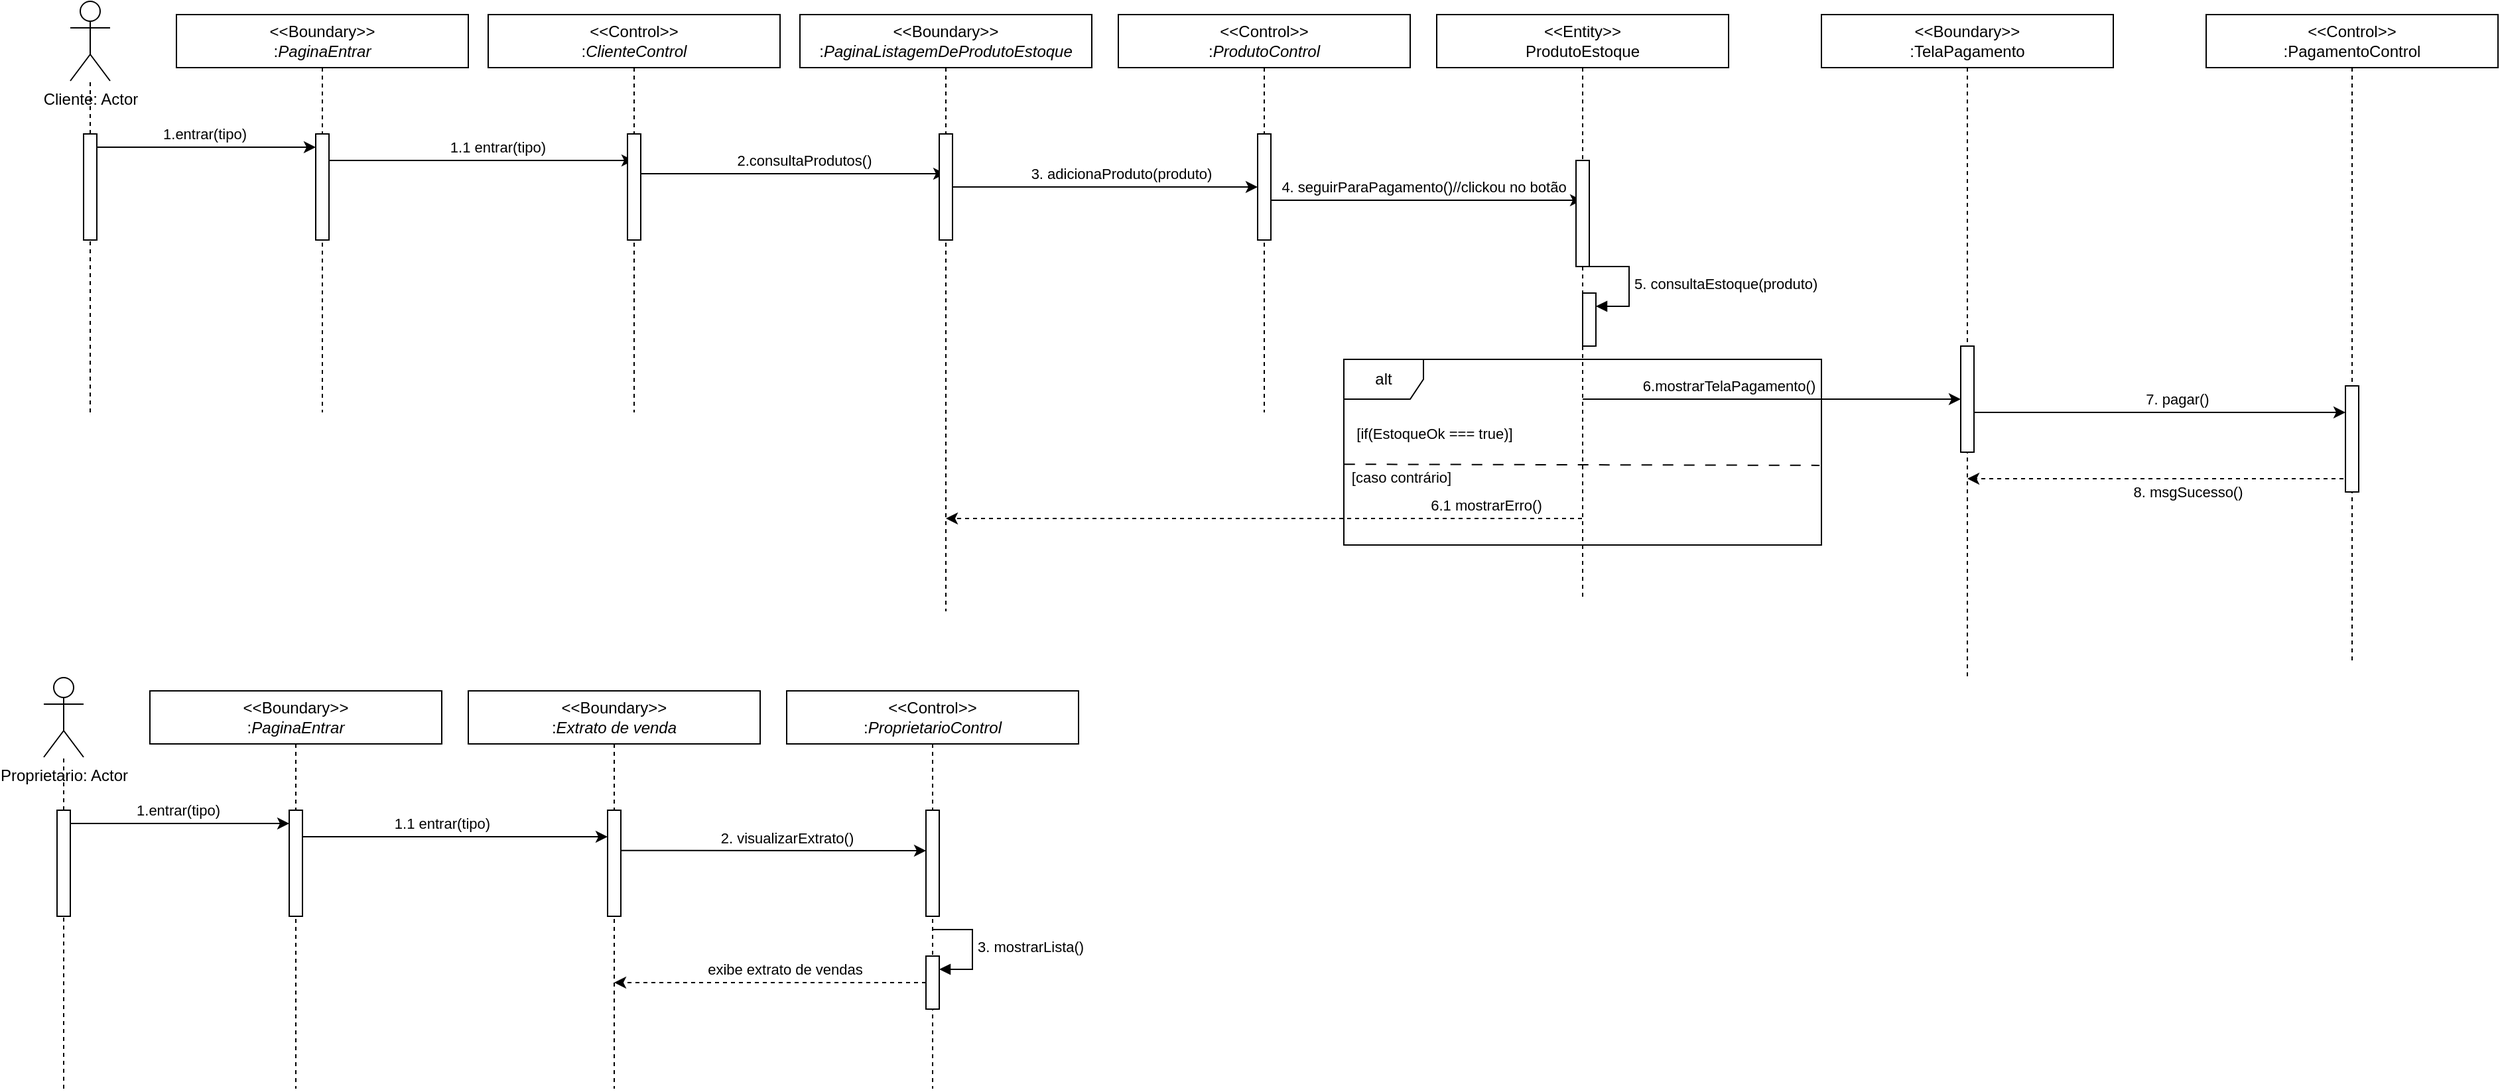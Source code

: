 <mxfile version="24.4.13" type="github">
  <diagram name="Page-1" id="2YBvvXClWsGukQMizWep">
    <mxGraphModel dx="2390" dy="1243" grid="1" gridSize="10" guides="1" tooltips="1" connect="1" arrows="1" fold="1" page="1" pageScale="1" pageWidth="850" pageHeight="1100" math="0" shadow="0">
      <root>
        <mxCell id="0" />
        <mxCell id="1" parent="0" />
        <mxCell id="dIbCbMfK42CENRf47W4k-7" value="Cliente: Actor" style="shape=umlActor;verticalLabelPosition=bottom;verticalAlign=top;html=1;outlineConnect=0;" parent="1" vertex="1">
          <mxGeometry x="110" y="50" width="30" height="60" as="geometry" />
        </mxCell>
        <mxCell id="dIbCbMfK42CENRf47W4k-8" value="" style="endArrow=none;dashed=1;html=1;rounded=0;" parent="1" source="dIbCbMfK42CENRf47W4k-10" target="dIbCbMfK42CENRf47W4k-7" edge="1">
          <mxGeometry width="50" height="50" relative="1" as="geometry">
            <mxPoint x="125" y="360" as="sourcePoint" />
            <mxPoint x="390" y="160" as="targetPoint" />
          </mxGeometry>
        </mxCell>
        <mxCell id="dIbCbMfK42CENRf47W4k-9" value="" style="endArrow=none;dashed=1;html=1;rounded=0;" parent="1" target="dIbCbMfK42CENRf47W4k-10" edge="1">
          <mxGeometry width="50" height="50" relative="1" as="geometry">
            <mxPoint x="125" y="360" as="sourcePoint" />
            <mxPoint x="125" y="110" as="targetPoint" />
          </mxGeometry>
        </mxCell>
        <mxCell id="dIbCbMfK42CENRf47W4k-15" style="edgeStyle=orthogonalEdgeStyle;rounded=0;orthogonalLoop=1;jettySize=auto;html=1;curved=0;" parent="1" source="dIbCbMfK42CENRf47W4k-10" target="dIbCbMfK42CENRf47W4k-14" edge="1">
          <mxGeometry relative="1" as="geometry">
            <Array as="points">
              <mxPoint x="240" y="160" />
              <mxPoint x="240" y="160" />
            </Array>
          </mxGeometry>
        </mxCell>
        <mxCell id="dIbCbMfK42CENRf47W4k-16" value="1.entrar(tipo)" style="edgeLabel;html=1;align=center;verticalAlign=middle;resizable=0;points=[];" parent="dIbCbMfK42CENRf47W4k-15" vertex="1" connectable="0">
          <mxGeometry x="-0.257" y="1" relative="1" as="geometry">
            <mxPoint x="19" y="-9" as="offset" />
          </mxGeometry>
        </mxCell>
        <mxCell id="dIbCbMfK42CENRf47W4k-10" value="" style="html=1;points=[[0,0,0,0,5],[0,1,0,0,-5],[1,0,0,0,5],[1,1,0,0,-5]];perimeter=orthogonalPerimeter;outlineConnect=0;targetShapes=umlLifeline;portConstraint=eastwest;newEdgeStyle={&quot;curved&quot;:0,&quot;rounded&quot;:0};" parent="1" vertex="1">
          <mxGeometry x="120" y="150" width="10" height="80" as="geometry" />
        </mxCell>
        <mxCell id="dIbCbMfK42CENRf47W4k-11" value="&amp;lt;&amp;lt;Boundary&amp;gt;&amp;gt;&lt;div&gt;:&lt;span style=&quot;font-style: italic; text-wrap: nowrap; background-color: initial;&quot;&gt;PaginaEntrar&lt;/span&gt;&lt;/div&gt;" style="shape=umlLifeline;perimeter=lifelinePerimeter;whiteSpace=wrap;html=1;container=0;dropTarget=0;collapsible=0;recursiveResize=0;outlineConnect=0;portConstraint=eastwest;newEdgeStyle={&quot;edgeStyle&quot;:&quot;elbowEdgeStyle&quot;,&quot;elbow&quot;:&quot;vertical&quot;,&quot;curved&quot;:0,&quot;rounded&quot;:0};" parent="1" vertex="1">
          <mxGeometry x="190" y="60" width="220" height="300" as="geometry" />
        </mxCell>
        <mxCell id="dIbCbMfK42CENRf47W4k-37" style="edgeStyle=elbowEdgeStyle;rounded=0;orthogonalLoop=1;jettySize=auto;html=1;elbow=vertical;curved=0;" parent="dIbCbMfK42CENRf47W4k-11" target="dIbCbMfK42CENRf47W4k-41" edge="1">
          <mxGeometry relative="1" as="geometry">
            <mxPoint x="290.0" y="110.21" as="targetPoint" />
            <mxPoint x="115" y="110.003" as="sourcePoint" />
          </mxGeometry>
        </mxCell>
        <mxCell id="dIbCbMfK42CENRf47W4k-38" value="1.1 entrar(tipo)" style="edgeLabel;html=1;align=center;verticalAlign=middle;resizable=0;points=[];" parent="dIbCbMfK42CENRf47W4k-37" vertex="1" connectable="0">
          <mxGeometry x="0.163" y="2" relative="1" as="geometry">
            <mxPoint x="-7" y="-8" as="offset" />
          </mxGeometry>
        </mxCell>
        <mxCell id="dIbCbMfK42CENRf47W4k-14" value="" style="html=1;points=[];perimeter=orthogonalPerimeter;outlineConnect=0;targetShapes=umlLifeline;portConstraint=eastwest;newEdgeStyle={&quot;edgeStyle&quot;:&quot;elbowEdgeStyle&quot;,&quot;elbow&quot;:&quot;vertical&quot;,&quot;curved&quot;:0,&quot;rounded&quot;:0};" parent="dIbCbMfK42CENRf47W4k-11" vertex="1">
          <mxGeometry x="105" y="90" width="10" height="80" as="geometry" />
        </mxCell>
        <mxCell id="dIbCbMfK42CENRf47W4k-41" value="&amp;lt;&amp;lt;Control&amp;gt;&amp;gt;&lt;div&gt;:&lt;span style=&quot;font-style: italic; text-wrap: nowrap; background-color: initial;&quot;&gt;ClienteControl&lt;/span&gt;&lt;/div&gt;" style="shape=umlLifeline;perimeter=lifelinePerimeter;whiteSpace=wrap;html=1;container=0;dropTarget=0;collapsible=0;recursiveResize=0;outlineConnect=0;portConstraint=eastwest;newEdgeStyle={&quot;edgeStyle&quot;:&quot;elbowEdgeStyle&quot;,&quot;elbow&quot;:&quot;vertical&quot;,&quot;curved&quot;:0,&quot;rounded&quot;:0};" parent="1" vertex="1">
          <mxGeometry x="425" y="60" width="220" height="300" as="geometry" />
        </mxCell>
        <mxCell id="dIbCbMfK42CENRf47W4k-42" style="edgeStyle=elbowEdgeStyle;rounded=0;orthogonalLoop=1;jettySize=auto;html=1;elbow=vertical;curved=0;" parent="dIbCbMfK42CENRf47W4k-41" target="dIbCbMfK42CENRf47W4k-47" edge="1">
          <mxGeometry relative="1" as="geometry">
            <mxPoint x="315" y="120" as="targetPoint" />
            <mxPoint x="115" y="110.003" as="sourcePoint" />
            <Array as="points">
              <mxPoint x="205" y="120" />
            </Array>
          </mxGeometry>
        </mxCell>
        <mxCell id="dIbCbMfK42CENRf47W4k-43" value="2.consultaProdutos()" style="edgeLabel;html=1;align=center;verticalAlign=middle;resizable=0;points=[];" parent="dIbCbMfK42CENRf47W4k-42" vertex="1" connectable="0">
          <mxGeometry x="0.163" y="2" relative="1" as="geometry">
            <mxPoint x="-7" y="-8" as="offset" />
          </mxGeometry>
        </mxCell>
        <mxCell id="dIbCbMfK42CENRf47W4k-44" value="" style="html=1;points=[];perimeter=orthogonalPerimeter;outlineConnect=0;targetShapes=umlLifeline;portConstraint=eastwest;newEdgeStyle={&quot;edgeStyle&quot;:&quot;elbowEdgeStyle&quot;,&quot;elbow&quot;:&quot;vertical&quot;,&quot;curved&quot;:0,&quot;rounded&quot;:0};" parent="dIbCbMfK42CENRf47W4k-41" vertex="1">
          <mxGeometry x="105" y="90" width="10" height="80" as="geometry" />
        </mxCell>
        <mxCell id="dIbCbMfK42CENRf47W4k-47" value="&amp;lt;&amp;lt;Boundary&amp;gt;&amp;gt;&lt;div&gt;:&lt;span style=&quot;font-style: italic; text-wrap: nowrap; background-color: initial;&quot;&gt;PaginaListagemDeProdutoEstoque&lt;/span&gt;&lt;/div&gt;" style="shape=umlLifeline;perimeter=lifelinePerimeter;whiteSpace=wrap;html=1;container=0;dropTarget=0;collapsible=0;recursiveResize=0;outlineConnect=0;portConstraint=eastwest;newEdgeStyle={&quot;edgeStyle&quot;:&quot;elbowEdgeStyle&quot;,&quot;elbow&quot;:&quot;vertical&quot;,&quot;curved&quot;:0,&quot;rounded&quot;:0};" parent="1" vertex="1">
          <mxGeometry x="660" y="60" width="220" height="450" as="geometry" />
        </mxCell>
        <mxCell id="dIbCbMfK42CENRf47W4k-50" value="" style="html=1;points=[];perimeter=orthogonalPerimeter;outlineConnect=0;targetShapes=umlLifeline;portConstraint=eastwest;newEdgeStyle={&quot;edgeStyle&quot;:&quot;elbowEdgeStyle&quot;,&quot;elbow&quot;:&quot;vertical&quot;,&quot;curved&quot;:0,&quot;rounded&quot;:0};" parent="dIbCbMfK42CENRf47W4k-47" vertex="1">
          <mxGeometry x="105" y="90" width="10" height="80" as="geometry" />
        </mxCell>
        <mxCell id="dIbCbMfK42CENRf47W4k-52" value="&amp;lt;&amp;lt;Control&amp;gt;&amp;gt;&lt;div&gt;:&lt;span style=&quot;font-style: italic; text-wrap: nowrap; background-color: initial;&quot;&gt;ProdutoControl&lt;/span&gt;&lt;/div&gt;" style="shape=umlLifeline;perimeter=lifelinePerimeter;whiteSpace=wrap;html=1;container=0;dropTarget=0;collapsible=0;recursiveResize=0;outlineConnect=0;portConstraint=eastwest;newEdgeStyle={&quot;edgeStyle&quot;:&quot;elbowEdgeStyle&quot;,&quot;elbow&quot;:&quot;vertical&quot;,&quot;curved&quot;:0,&quot;rounded&quot;:0};" parent="1" vertex="1">
          <mxGeometry x="900" y="60" width="220" height="300" as="geometry" />
        </mxCell>
        <mxCell id="dIbCbMfK42CENRf47W4k-55" value="" style="html=1;points=[];perimeter=orthogonalPerimeter;outlineConnect=0;targetShapes=umlLifeline;portConstraint=eastwest;newEdgeStyle={&quot;edgeStyle&quot;:&quot;elbowEdgeStyle&quot;,&quot;elbow&quot;:&quot;vertical&quot;,&quot;curved&quot;:0,&quot;rounded&quot;:0};" parent="dIbCbMfK42CENRf47W4k-52" vertex="1">
          <mxGeometry x="105" y="90" width="10" height="80" as="geometry" />
        </mxCell>
        <mxCell id="dIbCbMfK42CENRf47W4k-48" style="edgeStyle=elbowEdgeStyle;rounded=0;orthogonalLoop=1;jettySize=auto;html=1;elbow=vertical;curved=0;" parent="1" source="dIbCbMfK42CENRf47W4k-50" target="dIbCbMfK42CENRf47W4k-55" edge="1">
          <mxGeometry relative="1" as="geometry">
            <mxPoint x="950" y="190" as="targetPoint" />
            <mxPoint x="1130" y="260" as="sourcePoint" />
            <Array as="points" />
          </mxGeometry>
        </mxCell>
        <mxCell id="dIbCbMfK42CENRf47W4k-49" value="3. adicionaProduto(produto)" style="edgeLabel;html=1;align=center;verticalAlign=middle;resizable=0;points=[];" parent="dIbCbMfK42CENRf47W4k-48" vertex="1" connectable="0">
          <mxGeometry x="0.163" y="2" relative="1" as="geometry">
            <mxPoint x="-7" y="-8" as="offset" />
          </mxGeometry>
        </mxCell>
        <mxCell id="dIbCbMfK42CENRf47W4k-53" style="edgeStyle=elbowEdgeStyle;rounded=0;orthogonalLoop=1;jettySize=auto;html=1;elbow=vertical;curved=0;" parent="1" target="dIbCbMfK42CENRf47W4k-62" edge="1">
          <mxGeometry relative="1" as="geometry">
            <mxPoint x="1210" y="200" as="targetPoint" />
            <mxPoint x="1015" y="200" as="sourcePoint" />
            <Array as="points" />
          </mxGeometry>
        </mxCell>
        <mxCell id="dIbCbMfK42CENRf47W4k-65" value="4. seguirParaPagamento()//clickou no botão" style="edgeLabel;html=1;align=center;verticalAlign=middle;resizable=0;points=[];" parent="dIbCbMfK42CENRf47W4k-53" vertex="1" connectable="0">
          <mxGeometry x="-0.268" relative="1" as="geometry">
            <mxPoint x="29" y="-10" as="offset" />
          </mxGeometry>
        </mxCell>
        <mxCell id="dIbCbMfK42CENRf47W4k-84" style="edgeStyle=elbowEdgeStyle;rounded=0;orthogonalLoop=1;jettySize=auto;html=1;elbow=vertical;curved=0;" parent="1" source="dIbCbMfK42CENRf47W4k-62" target="dIbCbMfK42CENRf47W4k-83" edge="1">
          <mxGeometry relative="1" as="geometry" />
        </mxCell>
        <mxCell id="dIbCbMfK42CENRf47W4k-85" value="6.mostrarTelaPagamento()" style="edgeLabel;html=1;align=center;verticalAlign=middle;resizable=0;points=[];" parent="dIbCbMfK42CENRf47W4k-84" vertex="1" connectable="0">
          <mxGeometry x="0.047" y="1" relative="1" as="geometry">
            <mxPoint x="-39" y="-9" as="offset" />
          </mxGeometry>
        </mxCell>
        <mxCell id="dIbCbMfK42CENRf47W4k-86" style="edgeStyle=elbowEdgeStyle;rounded=0;orthogonalLoop=1;jettySize=auto;html=1;elbow=vertical;curved=0;dashed=1;" parent="1" source="dIbCbMfK42CENRf47W4k-62" target="dIbCbMfK42CENRf47W4k-47" edge="1">
          <mxGeometry relative="1" as="geometry">
            <Array as="points">
              <mxPoint x="1030" y="440" />
            </Array>
          </mxGeometry>
        </mxCell>
        <mxCell id="dIbCbMfK42CENRf47W4k-87" value="6.1 mostrarErro()" style="edgeLabel;html=1;align=center;verticalAlign=middle;resizable=0;points=[];" parent="dIbCbMfK42CENRf47W4k-86" vertex="1" connectable="0">
          <mxGeometry x="-0.694" y="1" relative="1" as="geometry">
            <mxPoint x="1" y="-11" as="offset" />
          </mxGeometry>
        </mxCell>
        <mxCell id="dIbCbMfK42CENRf47W4k-62" value="&amp;lt;&amp;lt;Entity&amp;gt;&amp;gt;&lt;div&gt;ProdutoEstoque&lt;/div&gt;" style="shape=umlLifeline;perimeter=lifelinePerimeter;whiteSpace=wrap;html=1;container=0;dropTarget=0;collapsible=0;recursiveResize=0;outlineConnect=0;portConstraint=eastwest;newEdgeStyle={&quot;edgeStyle&quot;:&quot;elbowEdgeStyle&quot;,&quot;elbow&quot;:&quot;vertical&quot;,&quot;curved&quot;:0,&quot;rounded&quot;:0};" parent="1" vertex="1">
          <mxGeometry x="1140" y="60" width="220" height="440" as="geometry" />
        </mxCell>
        <mxCell id="dIbCbMfK42CENRf47W4k-63" value="" style="html=1;points=[];perimeter=orthogonalPerimeter;outlineConnect=0;targetShapes=umlLifeline;portConstraint=eastwest;newEdgeStyle={&quot;edgeStyle&quot;:&quot;elbowEdgeStyle&quot;,&quot;elbow&quot;:&quot;vertical&quot;,&quot;curved&quot;:0,&quot;rounded&quot;:0};" parent="dIbCbMfK42CENRf47W4k-62" vertex="1">
          <mxGeometry x="105" y="110" width="10" height="80" as="geometry" />
        </mxCell>
        <mxCell id="dIbCbMfK42CENRf47W4k-74" value="" style="html=1;points=[[0,0,0,0,5],[0,1,0,0,-5],[1,0,0,0,5],[1,1,0,0,-5]];perimeter=orthogonalPerimeter;outlineConnect=0;targetShapes=umlLifeline;portConstraint=eastwest;newEdgeStyle={&quot;curved&quot;:0,&quot;rounded&quot;:0};" parent="dIbCbMfK42CENRf47W4k-62" vertex="1">
          <mxGeometry x="110" y="210" width="10" height="40" as="geometry" />
        </mxCell>
        <mxCell id="dIbCbMfK42CENRf47W4k-75" value="&lt;span style=&quot;text-align: center;&quot;&gt;5. consultaEstoque(produto)&lt;/span&gt;" style="html=1;align=left;spacingLeft=2;endArrow=block;rounded=0;edgeStyle=orthogonalEdgeStyle;curved=0;rounded=0;" parent="dIbCbMfK42CENRf47W4k-62" target="dIbCbMfK42CENRf47W4k-74" edge="1">
          <mxGeometry relative="1" as="geometry">
            <mxPoint x="115" y="190" as="sourcePoint" />
            <Array as="points">
              <mxPoint x="145" y="220" />
            </Array>
          </mxGeometry>
        </mxCell>
        <mxCell id="dIbCbMfK42CENRf47W4k-76" value="alt" style="shape=umlFrame;whiteSpace=wrap;html=1;pointerEvents=0;" parent="1" vertex="1">
          <mxGeometry x="1070" y="320" width="360" height="140" as="geometry" />
        </mxCell>
        <mxCell id="dIbCbMfK42CENRf47W4k-78" value="" style="endArrow=none;dashed=1;html=1;rounded=0;entryX=0.996;entryY=0.571;entryDx=0;entryDy=0;entryPerimeter=0;exitX=0.001;exitY=0.565;exitDx=0;exitDy=0;exitPerimeter=0;dashPattern=8 8;" parent="1" source="dIbCbMfK42CENRf47W4k-76" target="dIbCbMfK42CENRf47W4k-76" edge="1">
          <mxGeometry width="50" height="50" relative="1" as="geometry">
            <mxPoint x="1160" y="400" as="sourcePoint" />
            <mxPoint x="1100" y="270" as="targetPoint" />
          </mxGeometry>
        </mxCell>
        <mxCell id="dIbCbMfK42CENRf47W4k-79" value="[if(EstoqueOk === true)]" style="edgeLabel;html=1;align=center;verticalAlign=middle;resizable=0;points=[];" parent="dIbCbMfK42CENRf47W4k-78" vertex="1" connectable="0">
          <mxGeometry x="-0.866" y="1" relative="1" as="geometry">
            <mxPoint x="43" y="-22" as="offset" />
          </mxGeometry>
        </mxCell>
        <mxCell id="dIbCbMfK42CENRf47W4k-80" value="[caso contrário]" style="edgeLabel;html=1;align=center;verticalAlign=middle;resizable=0;points=[];" parent="1" vertex="1" connectable="0">
          <mxGeometry x="1159.996" y="410.002" as="geometry">
            <mxPoint x="-47" y="-1" as="offset" />
          </mxGeometry>
        </mxCell>
        <mxCell id="dIbCbMfK42CENRf47W4k-82" value="&amp;lt;&amp;lt;Boundary&amp;gt;&amp;gt;&lt;div&gt;:TelaPagamento&lt;/div&gt;" style="shape=umlLifeline;perimeter=lifelinePerimeter;whiteSpace=wrap;html=1;container=0;dropTarget=0;collapsible=0;recursiveResize=0;outlineConnect=0;portConstraint=eastwest;newEdgeStyle={&quot;edgeStyle&quot;:&quot;elbowEdgeStyle&quot;,&quot;elbow&quot;:&quot;vertical&quot;,&quot;curved&quot;:0,&quot;rounded&quot;:0};" parent="1" vertex="1">
          <mxGeometry x="1430" y="60" width="220" height="500" as="geometry" />
        </mxCell>
        <mxCell id="dIbCbMfK42CENRf47W4k-83" value="" style="html=1;points=[];perimeter=orthogonalPerimeter;outlineConnect=0;targetShapes=umlLifeline;portConstraint=eastwest;newEdgeStyle={&quot;edgeStyle&quot;:&quot;elbowEdgeStyle&quot;,&quot;elbow&quot;:&quot;vertical&quot;,&quot;curved&quot;:0,&quot;rounded&quot;:0};" parent="dIbCbMfK42CENRf47W4k-82" vertex="1">
          <mxGeometry x="105" y="250" width="10" height="80" as="geometry" />
        </mxCell>
        <mxCell id="dIbCbMfK42CENRf47W4k-94" style="edgeStyle=elbowEdgeStyle;rounded=0;orthogonalLoop=1;jettySize=auto;html=1;elbow=vertical;curved=0;dashed=1;" parent="1" source="dIbCbMfK42CENRf47W4k-90" target="dIbCbMfK42CENRf47W4k-82" edge="1">
          <mxGeometry relative="1" as="geometry">
            <Array as="points">
              <mxPoint x="1680" y="410" />
            </Array>
          </mxGeometry>
        </mxCell>
        <mxCell id="dIbCbMfK42CENRf47W4k-95" value="8. msgSucesso()" style="edgeLabel;html=1;align=center;verticalAlign=middle;resizable=0;points=[];" parent="dIbCbMfK42CENRf47W4k-94" vertex="1" connectable="0">
          <mxGeometry x="-0.144" y="-2" relative="1" as="geometry">
            <mxPoint y="12" as="offset" />
          </mxGeometry>
        </mxCell>
        <mxCell id="dIbCbMfK42CENRf47W4k-90" value="&amp;lt;&amp;lt;Control&amp;gt;&amp;gt;&lt;div&gt;:PagamentoControl&lt;/div&gt;" style="shape=umlLifeline;perimeter=lifelinePerimeter;whiteSpace=wrap;html=1;container=0;dropTarget=0;collapsible=0;recursiveResize=0;outlineConnect=0;portConstraint=eastwest;newEdgeStyle={&quot;edgeStyle&quot;:&quot;elbowEdgeStyle&quot;,&quot;elbow&quot;:&quot;vertical&quot;,&quot;curved&quot;:0,&quot;rounded&quot;:0};" parent="1" vertex="1">
          <mxGeometry x="1720" y="60" width="220" height="490" as="geometry" />
        </mxCell>
        <mxCell id="dIbCbMfK42CENRf47W4k-93" value="" style="html=1;points=[];perimeter=orthogonalPerimeter;outlineConnect=0;targetShapes=umlLifeline;portConstraint=eastwest;newEdgeStyle={&quot;edgeStyle&quot;:&quot;elbowEdgeStyle&quot;,&quot;elbow&quot;:&quot;vertical&quot;,&quot;curved&quot;:0,&quot;rounded&quot;:0};" parent="dIbCbMfK42CENRf47W4k-90" vertex="1">
          <mxGeometry x="105" y="280" width="10" height="80" as="geometry" />
        </mxCell>
        <mxCell id="dIbCbMfK42CENRf47W4k-88" style="edgeStyle=elbowEdgeStyle;rounded=0;orthogonalLoop=1;jettySize=auto;html=1;elbow=vertical;curved=0;" parent="1" source="dIbCbMfK42CENRf47W4k-83" target="dIbCbMfK42CENRf47W4k-93" edge="1">
          <mxGeometry relative="1" as="geometry">
            <mxPoint x="1830" y="360" as="targetPoint" />
            <Array as="points">
              <mxPoint x="1690" y="360" />
            </Array>
          </mxGeometry>
        </mxCell>
        <mxCell id="dIbCbMfK42CENRf47W4k-89" value="7. pagar()" style="edgeLabel;html=1;align=center;verticalAlign=middle;resizable=0;points=[];" parent="dIbCbMfK42CENRf47W4k-88" vertex="1" connectable="0">
          <mxGeometry x="0.131" y="3" relative="1" as="geometry">
            <mxPoint x="-6" y="-7" as="offset" />
          </mxGeometry>
        </mxCell>
        <mxCell id="2fTjNTlabWZ_PsEadNUo-11" value="Proprietario: Actor" style="shape=umlActor;verticalLabelPosition=bottom;verticalAlign=top;html=1;outlineConnect=0;" vertex="1" parent="1">
          <mxGeometry x="90" y="560" width="30" height="60" as="geometry" />
        </mxCell>
        <mxCell id="2fTjNTlabWZ_PsEadNUo-12" value="" style="endArrow=none;dashed=1;html=1;rounded=0;" edge="1" parent="1" source="2fTjNTlabWZ_PsEadNUo-16" target="2fTjNTlabWZ_PsEadNUo-11">
          <mxGeometry width="50" height="50" relative="1" as="geometry">
            <mxPoint x="105" y="870" as="sourcePoint" />
            <mxPoint x="370" y="670" as="targetPoint" />
          </mxGeometry>
        </mxCell>
        <mxCell id="2fTjNTlabWZ_PsEadNUo-13" value="" style="endArrow=none;dashed=1;html=1;rounded=0;" edge="1" parent="1" target="2fTjNTlabWZ_PsEadNUo-16">
          <mxGeometry width="50" height="50" relative="1" as="geometry">
            <mxPoint x="105" y="870" as="sourcePoint" />
            <mxPoint x="105" y="620" as="targetPoint" />
          </mxGeometry>
        </mxCell>
        <mxCell id="2fTjNTlabWZ_PsEadNUo-14" style="edgeStyle=orthogonalEdgeStyle;rounded=0;orthogonalLoop=1;jettySize=auto;html=1;curved=0;" edge="1" parent="1" source="2fTjNTlabWZ_PsEadNUo-16" target="2fTjNTlabWZ_PsEadNUo-20">
          <mxGeometry relative="1" as="geometry">
            <Array as="points">
              <mxPoint x="220" y="670" />
              <mxPoint x="220" y="670" />
            </Array>
          </mxGeometry>
        </mxCell>
        <mxCell id="2fTjNTlabWZ_PsEadNUo-15" value="1.entrar(tipo)" style="edgeLabel;html=1;align=center;verticalAlign=middle;resizable=0;points=[];" vertex="1" connectable="0" parent="2fTjNTlabWZ_PsEadNUo-14">
          <mxGeometry x="-0.257" y="1" relative="1" as="geometry">
            <mxPoint x="19" y="-9" as="offset" />
          </mxGeometry>
        </mxCell>
        <mxCell id="2fTjNTlabWZ_PsEadNUo-16" value="" style="html=1;points=[[0,0,0,0,5],[0,1,0,0,-5],[1,0,0,0,5],[1,1,0,0,-5]];perimeter=orthogonalPerimeter;outlineConnect=0;targetShapes=umlLifeline;portConstraint=eastwest;newEdgeStyle={&quot;curved&quot;:0,&quot;rounded&quot;:0};" vertex="1" parent="1">
          <mxGeometry x="100" y="660" width="10" height="80" as="geometry" />
        </mxCell>
        <mxCell id="2fTjNTlabWZ_PsEadNUo-17" value="&amp;lt;&amp;lt;Boundary&amp;gt;&amp;gt;&lt;div&gt;:&lt;span style=&quot;font-style: italic; text-wrap: nowrap; background-color: initial;&quot;&gt;PaginaEntrar&lt;/span&gt;&lt;/div&gt;" style="shape=umlLifeline;perimeter=lifelinePerimeter;whiteSpace=wrap;html=1;container=0;dropTarget=0;collapsible=0;recursiveResize=0;outlineConnect=0;portConstraint=eastwest;newEdgeStyle={&quot;edgeStyle&quot;:&quot;elbowEdgeStyle&quot;,&quot;elbow&quot;:&quot;vertical&quot;,&quot;curved&quot;:0,&quot;rounded&quot;:0};" vertex="1" parent="1">
          <mxGeometry x="170" y="570" width="220" height="300" as="geometry" />
        </mxCell>
        <mxCell id="2fTjNTlabWZ_PsEadNUo-18" style="edgeStyle=elbowEdgeStyle;rounded=0;orthogonalLoop=1;jettySize=auto;html=1;elbow=vertical;curved=0;" edge="1" parent="2fTjNTlabWZ_PsEadNUo-17" target="2fTjNTlabWZ_PsEadNUo-38">
          <mxGeometry relative="1" as="geometry">
            <mxPoint x="349.5" y="109.667" as="targetPoint" />
            <mxPoint x="115" y="110.003" as="sourcePoint" />
          </mxGeometry>
        </mxCell>
        <mxCell id="2fTjNTlabWZ_PsEadNUo-47" value="1.1 entrar(tipo)" style="edgeLabel;html=1;align=center;verticalAlign=middle;resizable=0;points=[];" vertex="1" connectable="0" parent="2fTjNTlabWZ_PsEadNUo-18">
          <mxGeometry x="0.218" relative="1" as="geometry">
            <mxPoint x="-35" y="-10" as="offset" />
          </mxGeometry>
        </mxCell>
        <mxCell id="2fTjNTlabWZ_PsEadNUo-20" value="" style="html=1;points=[];perimeter=orthogonalPerimeter;outlineConnect=0;targetShapes=umlLifeline;portConstraint=eastwest;newEdgeStyle={&quot;edgeStyle&quot;:&quot;elbowEdgeStyle&quot;,&quot;elbow&quot;:&quot;vertical&quot;,&quot;curved&quot;:0,&quot;rounded&quot;:0};" vertex="1" parent="2fTjNTlabWZ_PsEadNUo-17">
          <mxGeometry x="105" y="90" width="10" height="80" as="geometry" />
        </mxCell>
        <mxCell id="2fTjNTlabWZ_PsEadNUo-35" value="&amp;lt;&amp;lt;Boundary&amp;gt;&amp;gt;&lt;div&gt;:&lt;span style=&quot;text-wrap: nowrap;&quot;&gt;&lt;i&gt;Extrato de venda&lt;/i&gt;&lt;/span&gt;&lt;/div&gt;" style="shape=umlLifeline;perimeter=lifelinePerimeter;whiteSpace=wrap;html=1;container=0;dropTarget=0;collapsible=0;recursiveResize=0;outlineConnect=0;portConstraint=eastwest;newEdgeStyle={&quot;edgeStyle&quot;:&quot;elbowEdgeStyle&quot;,&quot;elbow&quot;:&quot;vertical&quot;,&quot;curved&quot;:0,&quot;rounded&quot;:0};" vertex="1" parent="1">
          <mxGeometry x="410" y="570" width="220" height="300" as="geometry" />
        </mxCell>
        <mxCell id="2fTjNTlabWZ_PsEadNUo-38" value="" style="html=1;points=[];perimeter=orthogonalPerimeter;outlineConnect=0;targetShapes=umlLifeline;portConstraint=eastwest;newEdgeStyle={&quot;edgeStyle&quot;:&quot;elbowEdgeStyle&quot;,&quot;elbow&quot;:&quot;vertical&quot;,&quot;curved&quot;:0,&quot;rounded&quot;:0};" vertex="1" parent="2fTjNTlabWZ_PsEadNUo-35">
          <mxGeometry x="105" y="90" width="10" height="80" as="geometry" />
        </mxCell>
        <mxCell id="2fTjNTlabWZ_PsEadNUo-41" value="&amp;lt;&amp;lt;Control&amp;gt;&amp;gt;&lt;div&gt;:&lt;span style=&quot;text-wrap: nowrap;&quot;&gt;&lt;i&gt;ProprietarioControl&lt;/i&gt;&lt;/span&gt;&lt;/div&gt;" style="shape=umlLifeline;whiteSpace=wrap;html=1;container=0;dropTarget=0;collapsible=0;recursiveResize=0;outlineConnect=0;portConstraint=eastwest;newEdgeStyle={&quot;curved&quot;:0,&quot;rounded&quot;:0};points=[[0,0,0,0,5],[0,1,0,0,-5],[1,0,0,0,5],[1,1,0,0,-5]];perimeter=rectanglePerimeter;targetShapes=umlLifeline;participant=label;" vertex="1" parent="1">
          <mxGeometry x="650" y="570" width="220" height="300" as="geometry" />
        </mxCell>
        <mxCell id="2fTjNTlabWZ_PsEadNUo-44" value="" style="html=1;points=[];perimeter=orthogonalPerimeter;outlineConnect=0;targetShapes=umlLifeline;portConstraint=eastwest;newEdgeStyle={&quot;edgeStyle&quot;:&quot;elbowEdgeStyle&quot;,&quot;elbow&quot;:&quot;vertical&quot;,&quot;curved&quot;:0,&quot;rounded&quot;:0};" vertex="1" parent="2fTjNTlabWZ_PsEadNUo-41">
          <mxGeometry x="105" y="90" width="10" height="80" as="geometry" />
        </mxCell>
        <mxCell id="2fTjNTlabWZ_PsEadNUo-48" value="" style="html=1;points=[[0,0,0,0,5],[0,1,0,0,-5],[1,0,0,0,5],[1,1,0,0,-5]];perimeter=orthogonalPerimeter;outlineConnect=0;targetShapes=umlLifeline;portConstraint=eastwest;newEdgeStyle={&quot;curved&quot;:0,&quot;rounded&quot;:0};" vertex="1" parent="2fTjNTlabWZ_PsEadNUo-41">
          <mxGeometry x="105" y="200" width="10" height="40" as="geometry" />
        </mxCell>
        <mxCell id="2fTjNTlabWZ_PsEadNUo-49" value="3. mostrarLista()" style="html=1;align=left;spacingLeft=2;endArrow=block;rounded=0;edgeStyle=orthogonalEdgeStyle;curved=0;rounded=0;" edge="1" target="2fTjNTlabWZ_PsEadNUo-48" parent="2fTjNTlabWZ_PsEadNUo-41">
          <mxGeometry relative="1" as="geometry">
            <mxPoint x="110" y="180" as="sourcePoint" />
            <Array as="points">
              <mxPoint x="140" y="210" />
            </Array>
          </mxGeometry>
        </mxCell>
        <mxCell id="2fTjNTlabWZ_PsEadNUo-36" style="edgeStyle=elbowEdgeStyle;rounded=0;orthogonalLoop=1;jettySize=auto;html=1;elbow=vertical;curved=0;" edge="1" parent="1" target="2fTjNTlabWZ_PsEadNUo-44">
          <mxGeometry relative="1" as="geometry">
            <mxPoint x="759.5" y="689.997" as="targetPoint" />
            <mxPoint x="525" y="690.333" as="sourcePoint" />
          </mxGeometry>
        </mxCell>
        <mxCell id="2fTjNTlabWZ_PsEadNUo-46" value="2. visualizarExtrato()" style="edgeLabel;html=1;align=center;verticalAlign=middle;resizable=0;points=[];" vertex="1" connectable="0" parent="2fTjNTlabWZ_PsEadNUo-36">
          <mxGeometry x="0.218" y="-2" relative="1" as="geometry">
            <mxPoint x="-15" y="-12" as="offset" />
          </mxGeometry>
        </mxCell>
        <mxCell id="2fTjNTlabWZ_PsEadNUo-50" style="edgeStyle=orthogonalEdgeStyle;rounded=0;orthogonalLoop=1;jettySize=auto;html=1;curved=0;dashed=1;" edge="1" parent="1" source="2fTjNTlabWZ_PsEadNUo-48" target="2fTjNTlabWZ_PsEadNUo-35">
          <mxGeometry relative="1" as="geometry">
            <Array as="points">
              <mxPoint x="600" y="790" />
              <mxPoint x="600" y="790" />
            </Array>
          </mxGeometry>
        </mxCell>
        <mxCell id="2fTjNTlabWZ_PsEadNUo-51" value="exibe extrato de vendas&amp;nbsp;" style="edgeLabel;html=1;align=center;verticalAlign=middle;resizable=0;points=[];" vertex="1" connectable="0" parent="2fTjNTlabWZ_PsEadNUo-50">
          <mxGeometry x="-0.073" y="-2" relative="1" as="geometry">
            <mxPoint x="4" y="-8" as="offset" />
          </mxGeometry>
        </mxCell>
      </root>
    </mxGraphModel>
  </diagram>
</mxfile>
